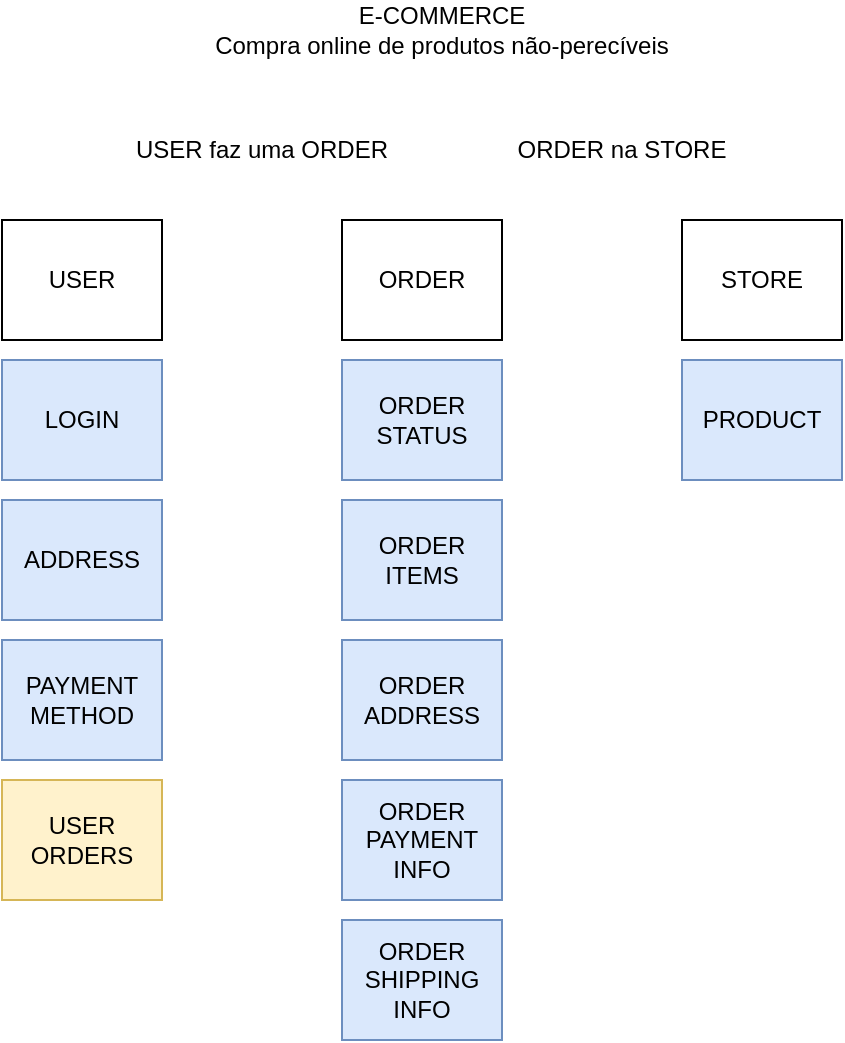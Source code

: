 <mxfile version="20.0.4" type="device"><diagram id="i8MsLv5MECZDPddQ0VrT" name="Page-1"><mxGraphModel dx="818" dy="550" grid="1" gridSize="10" guides="1" tooltips="1" connect="1" arrows="1" fold="1" page="1" pageScale="1" pageWidth="827" pageHeight="1169" math="0" shadow="0"><root><mxCell id="0"/><mxCell id="1" parent="0"/><mxCell id="AJUwJHlSYDkzT-vusIlj-1" value="ORDER" style="rounded=0;whiteSpace=wrap;html=1;" vertex="1" parent="1"><mxGeometry x="270" y="140" width="80" height="60" as="geometry"/></mxCell><mxCell id="AJUwJHlSYDkzT-vusIlj-2" value="USER" style="rounded=0;whiteSpace=wrap;html=1;" vertex="1" parent="1"><mxGeometry x="100" y="140" width="80" height="60" as="geometry"/></mxCell><mxCell id="AJUwJHlSYDkzT-vusIlj-3" value="USER faz uma ORDER" style="text;html=1;strokeColor=none;fillColor=none;align=center;verticalAlign=middle;whiteSpace=wrap;rounded=0;" vertex="1" parent="1"><mxGeometry x="120" y="90" width="220" height="30" as="geometry"/></mxCell><mxCell id="AJUwJHlSYDkzT-vusIlj-5" value="STORE" style="rounded=0;whiteSpace=wrap;html=1;" vertex="1" parent="1"><mxGeometry x="440" y="140" width="80" height="60" as="geometry"/></mxCell><mxCell id="AJUwJHlSYDkzT-vusIlj-6" value="ORDER na STORE" style="text;html=1;strokeColor=none;fillColor=none;align=center;verticalAlign=middle;whiteSpace=wrap;rounded=0;" vertex="1" parent="1"><mxGeometry x="300" y="90" width="220" height="30" as="geometry"/></mxCell><mxCell id="AJUwJHlSYDkzT-vusIlj-8" value="E-COMMERCE&lt;br&gt;Compra online de produtos não-perecíveis" style="text;html=1;strokeColor=none;fillColor=none;align=center;verticalAlign=middle;whiteSpace=wrap;rounded=0;" vertex="1" parent="1"><mxGeometry x="170" y="30" width="300" height="30" as="geometry"/></mxCell><mxCell id="AJUwJHlSYDkzT-vusIlj-9" value="LOGIN" style="rounded=0;whiteSpace=wrap;html=1;fillColor=#dae8fc;strokeColor=#6c8ebf;" vertex="1" parent="1"><mxGeometry x="100" y="210" width="80" height="60" as="geometry"/></mxCell><mxCell id="AJUwJHlSYDkzT-vusIlj-11" value="ADDRESS" style="rounded=0;whiteSpace=wrap;html=1;fillColor=#dae8fc;strokeColor=#6c8ebf;" vertex="1" parent="1"><mxGeometry x="100" y="280" width="80" height="60" as="geometry"/></mxCell><mxCell id="AJUwJHlSYDkzT-vusIlj-12" value="PAYMENT METHOD" style="rounded=0;whiteSpace=wrap;html=1;fillColor=#dae8fc;strokeColor=#6c8ebf;" vertex="1" parent="1"><mxGeometry x="100" y="350" width="80" height="60" as="geometry"/></mxCell><mxCell id="AJUwJHlSYDkzT-vusIlj-13" value="USER ORDERS" style="rounded=0;whiteSpace=wrap;html=1;fillColor=#fff2cc;strokeColor=#d6b656;" vertex="1" parent="1"><mxGeometry x="100" y="420" width="80" height="60" as="geometry"/></mxCell><mxCell id="AJUwJHlSYDkzT-vusIlj-14" value="ORDER STATUS" style="rounded=0;whiteSpace=wrap;html=1;fillColor=#dae8fc;strokeColor=#6c8ebf;" vertex="1" parent="1"><mxGeometry x="270" y="210" width="80" height="60" as="geometry"/></mxCell><mxCell id="AJUwJHlSYDkzT-vusIlj-15" value="ORDER ITEMS" style="rounded=0;whiteSpace=wrap;html=1;fillColor=#dae8fc;strokeColor=#6c8ebf;" vertex="1" parent="1"><mxGeometry x="270" y="280" width="80" height="60" as="geometry"/></mxCell><mxCell id="AJUwJHlSYDkzT-vusIlj-16" value="ORDER ADDRESS" style="rounded=0;whiteSpace=wrap;html=1;fillColor=#dae8fc;strokeColor=#6c8ebf;" vertex="1" parent="1"><mxGeometry x="270" y="350" width="80" height="60" as="geometry"/></mxCell><mxCell id="AJUwJHlSYDkzT-vusIlj-17" value="ORDER PAYMENT INFO" style="rounded=0;whiteSpace=wrap;html=1;fillColor=#dae8fc;strokeColor=#6c8ebf;" vertex="1" parent="1"><mxGeometry x="270" y="420" width="80" height="60" as="geometry"/></mxCell><mxCell id="AJUwJHlSYDkzT-vusIlj-18" value="ORDER SHIPPING&lt;br&gt;INFO" style="rounded=0;whiteSpace=wrap;html=1;fillColor=#dae8fc;strokeColor=#6c8ebf;" vertex="1" parent="1"><mxGeometry x="270" y="490" width="80" height="60" as="geometry"/></mxCell><mxCell id="AJUwJHlSYDkzT-vusIlj-19" value="PRODUCT" style="rounded=0;whiteSpace=wrap;html=1;fillColor=#dae8fc;strokeColor=#6c8ebf;" vertex="1" parent="1"><mxGeometry x="440" y="210" width="80" height="60" as="geometry"/></mxCell></root></mxGraphModel></diagram></mxfile>